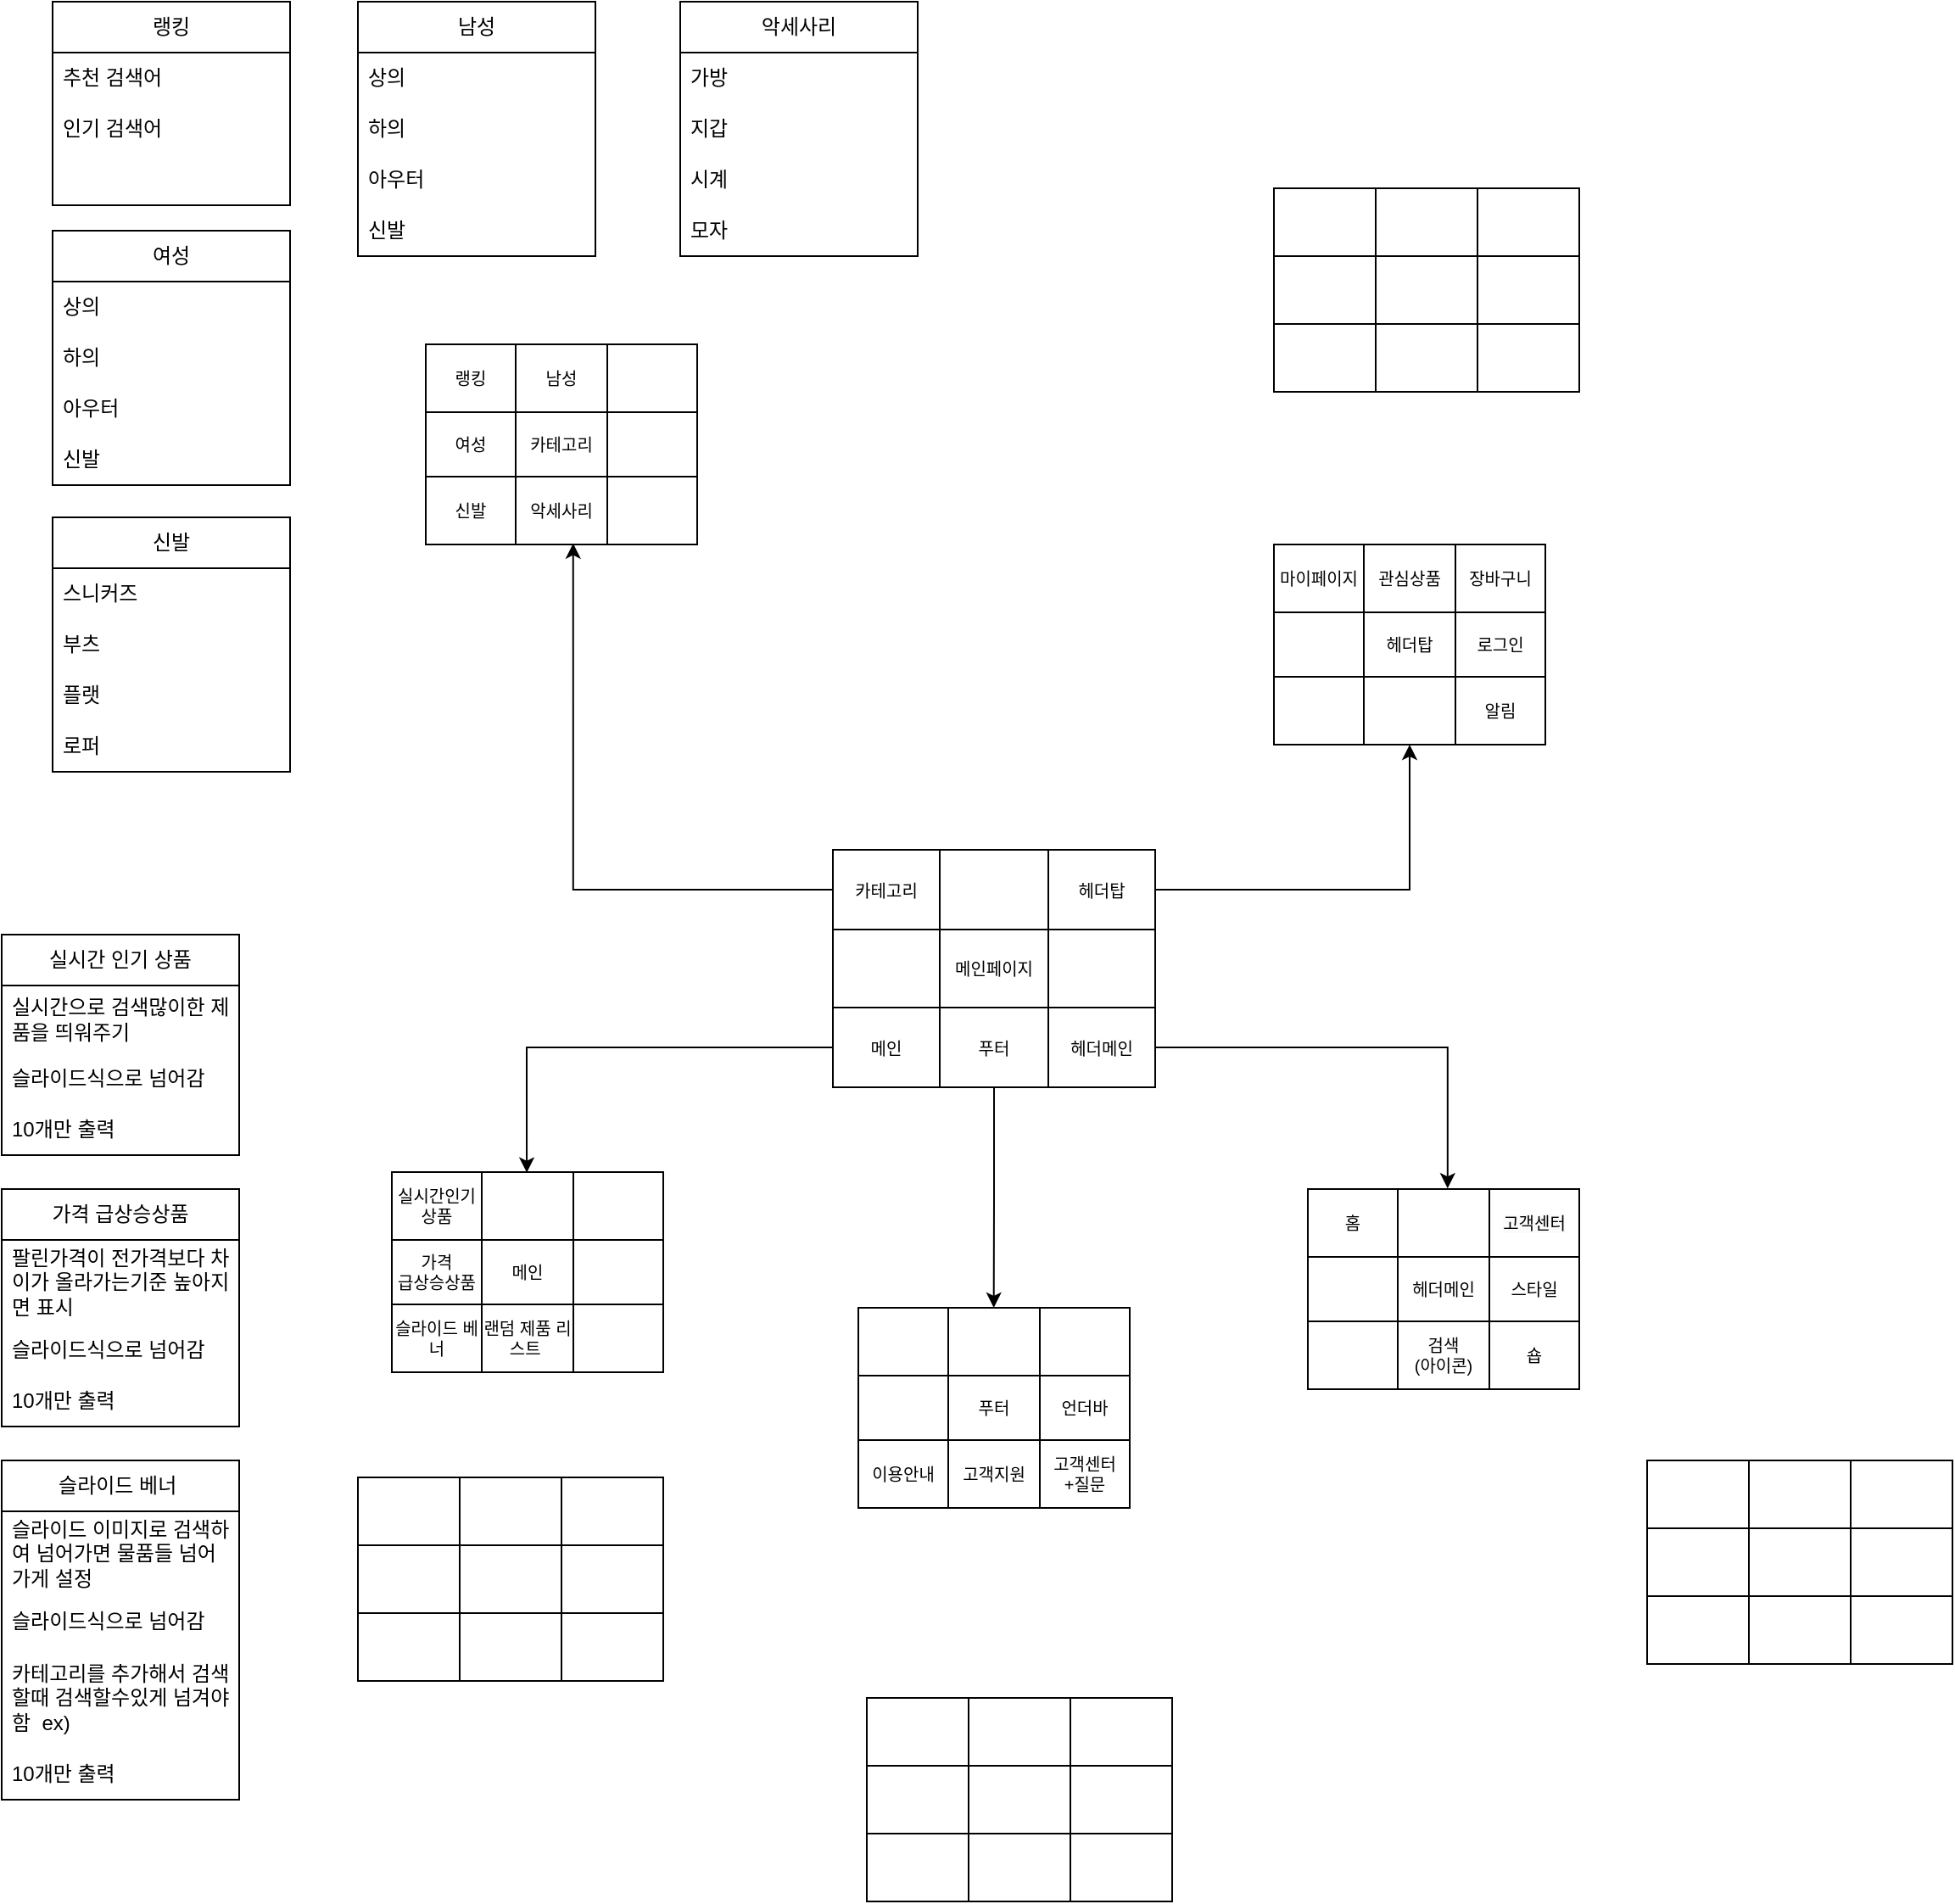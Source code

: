 <mxfile version="21.6.7" type="github">
  <diagram name="페이지-1" id="7c_d_tjCZMxHoC3NEscL">
    <mxGraphModel dx="1653" dy="1889" grid="1" gridSize="10" guides="1" tooltips="1" connect="1" arrows="1" fold="1" page="1" pageScale="1" pageWidth="827" pageHeight="1169" math="0" shadow="0">
      <root>
        <mxCell id="0" />
        <mxCell id="1" parent="0" />
        <mxCell id="yKfbDQdA6xNLsTardX86-84" style="edgeStyle=orthogonalEdgeStyle;rounded=0;orthogonalLoop=1;jettySize=auto;html=1;entryX=0.499;entryY=-0.001;entryDx=0;entryDy=0;entryPerimeter=0;" edge="1" parent="1" source="85y99t0YfQ0S5foXdJk_-1" target="yKfbDQdA6xNLsTardX86-28">
          <mxGeometry relative="1" as="geometry" />
        </mxCell>
        <mxCell id="85y99t0YfQ0S5foXdJk_-1" value="" style="shape=table;startSize=0;container=1;collapsible=0;childLayout=tableLayout;fontSize=10;" parent="1" vertex="1">
          <mxGeometry x="320" y="350" width="190" height="140" as="geometry" />
        </mxCell>
        <mxCell id="85y99t0YfQ0S5foXdJk_-2" value="" style="shape=tableRow;horizontal=0;startSize=0;swimlaneHead=0;swimlaneBody=0;strokeColor=inherit;top=0;left=0;bottom=0;right=0;collapsible=0;dropTarget=0;fillColor=none;points=[[0,0.5],[1,0.5]];portConstraint=eastwest;fontSize=10;" parent="85y99t0YfQ0S5foXdJk_-1" vertex="1">
          <mxGeometry width="190" height="47" as="geometry" />
        </mxCell>
        <mxCell id="85y99t0YfQ0S5foXdJk_-3" value="카테고리" style="shape=partialRectangle;html=1;whiteSpace=wrap;connectable=0;strokeColor=inherit;overflow=hidden;fillColor=none;top=0;left=0;bottom=0;right=0;pointerEvents=1;fontSize=10;" parent="85y99t0YfQ0S5foXdJk_-2" vertex="1">
          <mxGeometry width="63" height="47" as="geometry">
            <mxRectangle width="63" height="47" as="alternateBounds" />
          </mxGeometry>
        </mxCell>
        <mxCell id="85y99t0YfQ0S5foXdJk_-4" value="" style="shape=partialRectangle;html=1;whiteSpace=wrap;connectable=0;strokeColor=inherit;overflow=hidden;fillColor=none;top=0;left=0;bottom=0;right=0;pointerEvents=1;fontSize=10;" parent="85y99t0YfQ0S5foXdJk_-2" vertex="1">
          <mxGeometry x="63" width="64" height="47" as="geometry">
            <mxRectangle width="64" height="47" as="alternateBounds" />
          </mxGeometry>
        </mxCell>
        <mxCell id="85y99t0YfQ0S5foXdJk_-5" value="헤더탑" style="shape=partialRectangle;html=1;whiteSpace=wrap;connectable=0;strokeColor=inherit;overflow=hidden;fillColor=none;top=0;left=0;bottom=0;right=0;pointerEvents=1;fontSize=10;" parent="85y99t0YfQ0S5foXdJk_-2" vertex="1">
          <mxGeometry x="127" width="63" height="47" as="geometry">
            <mxRectangle width="63" height="47" as="alternateBounds" />
          </mxGeometry>
        </mxCell>
        <mxCell id="85y99t0YfQ0S5foXdJk_-6" value="" style="shape=tableRow;horizontal=0;startSize=0;swimlaneHead=0;swimlaneBody=0;strokeColor=inherit;top=0;left=0;bottom=0;right=0;collapsible=0;dropTarget=0;fillColor=none;points=[[0,0.5],[1,0.5]];portConstraint=eastwest;fontSize=10;" parent="85y99t0YfQ0S5foXdJk_-1" vertex="1">
          <mxGeometry y="47" width="190" height="46" as="geometry" />
        </mxCell>
        <mxCell id="85y99t0YfQ0S5foXdJk_-7" value="" style="shape=partialRectangle;html=1;whiteSpace=wrap;connectable=0;strokeColor=inherit;overflow=hidden;fillColor=none;top=0;left=0;bottom=0;right=0;pointerEvents=1;fontSize=10;" parent="85y99t0YfQ0S5foXdJk_-6" vertex="1">
          <mxGeometry width="63" height="46" as="geometry">
            <mxRectangle width="63" height="46" as="alternateBounds" />
          </mxGeometry>
        </mxCell>
        <mxCell id="85y99t0YfQ0S5foXdJk_-8" value="&lt;font style=&quot;font-size: 10px;&quot;&gt;메인페이지&lt;/font&gt;" style="shape=partialRectangle;html=1;whiteSpace=wrap;connectable=0;strokeColor=inherit;overflow=hidden;fillColor=none;top=0;left=0;bottom=0;right=0;pointerEvents=1;fontSize=10;" parent="85y99t0YfQ0S5foXdJk_-6" vertex="1">
          <mxGeometry x="63" width="64" height="46" as="geometry">
            <mxRectangle width="64" height="46" as="alternateBounds" />
          </mxGeometry>
        </mxCell>
        <mxCell id="85y99t0YfQ0S5foXdJk_-9" value="" style="shape=partialRectangle;html=1;whiteSpace=wrap;connectable=0;strokeColor=inherit;overflow=hidden;fillColor=none;top=0;left=0;bottom=0;right=0;pointerEvents=1;fontSize=10;" parent="85y99t0YfQ0S5foXdJk_-6" vertex="1">
          <mxGeometry x="127" width="63" height="46" as="geometry">
            <mxRectangle width="63" height="46" as="alternateBounds" />
          </mxGeometry>
        </mxCell>
        <mxCell id="85y99t0YfQ0S5foXdJk_-10" value="" style="shape=tableRow;horizontal=0;startSize=0;swimlaneHead=0;swimlaneBody=0;strokeColor=inherit;top=0;left=0;bottom=0;right=0;collapsible=0;dropTarget=0;fillColor=none;points=[[0,0.5],[1,0.5]];portConstraint=eastwest;fontSize=10;" parent="85y99t0YfQ0S5foXdJk_-1" vertex="1">
          <mxGeometry y="93" width="190" height="47" as="geometry" />
        </mxCell>
        <mxCell id="85y99t0YfQ0S5foXdJk_-11" value="메인" style="shape=partialRectangle;html=1;whiteSpace=wrap;connectable=0;strokeColor=inherit;overflow=hidden;fillColor=none;top=0;left=0;bottom=0;right=0;pointerEvents=1;fontSize=10;" parent="85y99t0YfQ0S5foXdJk_-10" vertex="1">
          <mxGeometry width="63" height="47" as="geometry">
            <mxRectangle width="63" height="47" as="alternateBounds" />
          </mxGeometry>
        </mxCell>
        <mxCell id="85y99t0YfQ0S5foXdJk_-12" value="푸터" style="shape=partialRectangle;html=1;whiteSpace=wrap;connectable=0;strokeColor=inherit;overflow=hidden;fillColor=none;top=0;left=0;bottom=0;right=0;pointerEvents=1;fontSize=10;" parent="85y99t0YfQ0S5foXdJk_-10" vertex="1">
          <mxGeometry x="63" width="64" height="47" as="geometry">
            <mxRectangle width="64" height="47" as="alternateBounds" />
          </mxGeometry>
        </mxCell>
        <mxCell id="85y99t0YfQ0S5foXdJk_-13" value="헤더메인" style="shape=partialRectangle;html=1;whiteSpace=wrap;connectable=0;strokeColor=inherit;overflow=hidden;fillColor=none;top=0;left=0;bottom=0;right=0;pointerEvents=1;fontSize=10;" parent="85y99t0YfQ0S5foXdJk_-10" vertex="1">
          <mxGeometry x="127" width="63" height="47" as="geometry">
            <mxRectangle width="63" height="47" as="alternateBounds" />
          </mxGeometry>
        </mxCell>
        <mxCell id="yKfbDQdA6xNLsTardX86-1" value="" style="shape=table;startSize=0;container=1;collapsible=0;childLayout=tableLayout;fontSize=10;" vertex="1" parent="1">
          <mxGeometry x="580" y="170" width="160" height="118" as="geometry" />
        </mxCell>
        <mxCell id="yKfbDQdA6xNLsTardX86-2" value="" style="shape=tableRow;horizontal=0;startSize=0;swimlaneHead=0;swimlaneBody=0;strokeColor=inherit;top=0;left=0;bottom=0;right=0;collapsible=0;dropTarget=0;fillColor=none;points=[[0,0.5],[1,0.5]];portConstraint=eastwest;fontSize=10;" vertex="1" parent="yKfbDQdA6xNLsTardX86-1">
          <mxGeometry width="160" height="40" as="geometry" />
        </mxCell>
        <mxCell id="yKfbDQdA6xNLsTardX86-3" value="마이페이지" style="shape=partialRectangle;html=1;whiteSpace=wrap;connectable=0;strokeColor=inherit;overflow=hidden;fillColor=none;top=0;left=0;bottom=0;right=0;pointerEvents=1;fontSize=10;" vertex="1" parent="yKfbDQdA6xNLsTardX86-2">
          <mxGeometry width="53" height="40" as="geometry">
            <mxRectangle width="53" height="40" as="alternateBounds" />
          </mxGeometry>
        </mxCell>
        <mxCell id="yKfbDQdA6xNLsTardX86-4" value="관심상품" style="shape=partialRectangle;html=1;whiteSpace=wrap;connectable=0;strokeColor=inherit;overflow=hidden;fillColor=none;top=0;left=0;bottom=0;right=0;pointerEvents=1;fontSize=10;" vertex="1" parent="yKfbDQdA6xNLsTardX86-2">
          <mxGeometry x="53" width="54" height="40" as="geometry">
            <mxRectangle width="54" height="40" as="alternateBounds" />
          </mxGeometry>
        </mxCell>
        <mxCell id="yKfbDQdA6xNLsTardX86-5" value="장바구니" style="shape=partialRectangle;html=1;whiteSpace=wrap;connectable=0;strokeColor=inherit;overflow=hidden;fillColor=none;top=0;left=0;bottom=0;right=0;pointerEvents=1;fontSize=10;" vertex="1" parent="yKfbDQdA6xNLsTardX86-2">
          <mxGeometry x="107" width="53" height="40" as="geometry">
            <mxRectangle width="53" height="40" as="alternateBounds" />
          </mxGeometry>
        </mxCell>
        <mxCell id="yKfbDQdA6xNLsTardX86-6" value="" style="shape=tableRow;horizontal=0;startSize=0;swimlaneHead=0;swimlaneBody=0;strokeColor=inherit;top=0;left=0;bottom=0;right=0;collapsible=0;dropTarget=0;fillColor=none;points=[[0,0.5],[1,0.5]];portConstraint=eastwest;fontSize=10;" vertex="1" parent="yKfbDQdA6xNLsTardX86-1">
          <mxGeometry y="40" width="160" height="38" as="geometry" />
        </mxCell>
        <mxCell id="yKfbDQdA6xNLsTardX86-7" value="" style="shape=partialRectangle;html=1;whiteSpace=wrap;connectable=0;strokeColor=inherit;overflow=hidden;fillColor=none;top=0;left=0;bottom=0;right=0;pointerEvents=1;fontSize=10;" vertex="1" parent="yKfbDQdA6xNLsTardX86-6">
          <mxGeometry width="53" height="38" as="geometry">
            <mxRectangle width="53" height="38" as="alternateBounds" />
          </mxGeometry>
        </mxCell>
        <mxCell id="yKfbDQdA6xNLsTardX86-8" value="헤더탑" style="shape=partialRectangle;html=1;whiteSpace=wrap;connectable=0;strokeColor=inherit;overflow=hidden;fillColor=none;top=0;left=0;bottom=0;right=0;pointerEvents=1;fontSize=10;" vertex="1" parent="yKfbDQdA6xNLsTardX86-6">
          <mxGeometry x="53" width="54" height="38" as="geometry">
            <mxRectangle width="54" height="38" as="alternateBounds" />
          </mxGeometry>
        </mxCell>
        <mxCell id="yKfbDQdA6xNLsTardX86-9" value="로그인" style="shape=partialRectangle;html=1;whiteSpace=wrap;connectable=0;strokeColor=inherit;overflow=hidden;fillColor=none;top=0;left=0;bottom=0;right=0;pointerEvents=1;fontSize=10;" vertex="1" parent="yKfbDQdA6xNLsTardX86-6">
          <mxGeometry x="107" width="53" height="38" as="geometry">
            <mxRectangle width="53" height="38" as="alternateBounds" />
          </mxGeometry>
        </mxCell>
        <mxCell id="yKfbDQdA6xNLsTardX86-10" value="" style="shape=tableRow;horizontal=0;startSize=0;swimlaneHead=0;swimlaneBody=0;strokeColor=inherit;top=0;left=0;bottom=0;right=0;collapsible=0;dropTarget=0;fillColor=none;points=[[0,0.5],[1,0.5]];portConstraint=eastwest;fontSize=10;" vertex="1" parent="yKfbDQdA6xNLsTardX86-1">
          <mxGeometry y="78" width="160" height="40" as="geometry" />
        </mxCell>
        <mxCell id="yKfbDQdA6xNLsTardX86-11" value="" style="shape=partialRectangle;html=1;whiteSpace=wrap;connectable=0;strokeColor=inherit;overflow=hidden;fillColor=none;top=0;left=0;bottom=0;right=0;pointerEvents=1;fontSize=10;" vertex="1" parent="yKfbDQdA6xNLsTardX86-10">
          <mxGeometry width="53" height="40" as="geometry">
            <mxRectangle width="53" height="40" as="alternateBounds" />
          </mxGeometry>
        </mxCell>
        <mxCell id="yKfbDQdA6xNLsTardX86-12" value="" style="shape=partialRectangle;html=1;whiteSpace=wrap;connectable=0;strokeColor=inherit;overflow=hidden;fillColor=none;top=0;left=0;bottom=0;right=0;pointerEvents=1;fontSize=10;" vertex="1" parent="yKfbDQdA6xNLsTardX86-10">
          <mxGeometry x="53" width="54" height="40" as="geometry">
            <mxRectangle width="54" height="40" as="alternateBounds" />
          </mxGeometry>
        </mxCell>
        <mxCell id="yKfbDQdA6xNLsTardX86-13" value="알림" style="shape=partialRectangle;html=1;whiteSpace=wrap;connectable=0;strokeColor=inherit;overflow=hidden;fillColor=none;top=0;left=0;bottom=0;right=0;pointerEvents=1;fontSize=10;" vertex="1" parent="yKfbDQdA6xNLsTardX86-10">
          <mxGeometry x="107" width="53" height="40" as="geometry">
            <mxRectangle width="53" height="40" as="alternateBounds" />
          </mxGeometry>
        </mxCell>
        <mxCell id="yKfbDQdA6xNLsTardX86-14" value="" style="shape=table;startSize=0;container=1;collapsible=0;childLayout=tableLayout;fontSize=10;" vertex="1" parent="1">
          <mxGeometry x="600" y="550" width="160" height="118" as="geometry" />
        </mxCell>
        <mxCell id="yKfbDQdA6xNLsTardX86-15" value="" style="shape=tableRow;horizontal=0;startSize=0;swimlaneHead=0;swimlaneBody=0;strokeColor=inherit;top=0;left=0;bottom=0;right=0;collapsible=0;dropTarget=0;fillColor=none;points=[[0,0.5],[1,0.5]];portConstraint=eastwest;fontSize=10;" vertex="1" parent="yKfbDQdA6xNLsTardX86-14">
          <mxGeometry width="160" height="40" as="geometry" />
        </mxCell>
        <mxCell id="yKfbDQdA6xNLsTardX86-16" value="홈" style="shape=partialRectangle;html=1;whiteSpace=wrap;connectable=0;strokeColor=inherit;overflow=hidden;fillColor=none;top=0;left=0;bottom=0;right=0;pointerEvents=1;fontSize=10;" vertex="1" parent="yKfbDQdA6xNLsTardX86-15">
          <mxGeometry width="53" height="40" as="geometry">
            <mxRectangle width="53" height="40" as="alternateBounds" />
          </mxGeometry>
        </mxCell>
        <mxCell id="yKfbDQdA6xNLsTardX86-17" value="" style="shape=partialRectangle;html=1;whiteSpace=wrap;connectable=0;strokeColor=inherit;overflow=hidden;fillColor=none;top=0;left=0;bottom=0;right=0;pointerEvents=1;fontSize=10;" vertex="1" parent="yKfbDQdA6xNLsTardX86-15">
          <mxGeometry x="53" width="54" height="40" as="geometry">
            <mxRectangle width="54" height="40" as="alternateBounds" />
          </mxGeometry>
        </mxCell>
        <mxCell id="yKfbDQdA6xNLsTardX86-18" value="&#xa;&lt;span style=&quot;color: rgb(0, 0, 0); font-family: Helvetica; font-size: 10px; font-style: normal; font-variant-ligatures: normal; font-variant-caps: normal; font-weight: 400; letter-spacing: normal; orphans: 2; text-align: center; text-indent: 0px; text-transform: none; widows: 2; word-spacing: 0px; -webkit-text-stroke-width: 0px; background-color: rgb(251, 251, 251); text-decoration-thickness: initial; text-decoration-style: initial; text-decoration-color: initial; float: none; display: inline !important;&quot;&gt;고객센터&lt;/span&gt;&#xa;&#xa;" style="shape=partialRectangle;html=1;whiteSpace=wrap;connectable=0;strokeColor=inherit;overflow=hidden;fillColor=none;top=0;left=0;bottom=0;right=0;pointerEvents=1;fontSize=10;" vertex="1" parent="yKfbDQdA6xNLsTardX86-15">
          <mxGeometry x="107" width="53" height="40" as="geometry">
            <mxRectangle width="53" height="40" as="alternateBounds" />
          </mxGeometry>
        </mxCell>
        <mxCell id="yKfbDQdA6xNLsTardX86-19" value="" style="shape=tableRow;horizontal=0;startSize=0;swimlaneHead=0;swimlaneBody=0;strokeColor=inherit;top=0;left=0;bottom=0;right=0;collapsible=0;dropTarget=0;fillColor=none;points=[[0,0.5],[1,0.5]];portConstraint=eastwest;fontSize=10;" vertex="1" parent="yKfbDQdA6xNLsTardX86-14">
          <mxGeometry y="40" width="160" height="38" as="geometry" />
        </mxCell>
        <mxCell id="yKfbDQdA6xNLsTardX86-20" value="" style="shape=partialRectangle;html=1;whiteSpace=wrap;connectable=0;strokeColor=inherit;overflow=hidden;fillColor=none;top=0;left=0;bottom=0;right=0;pointerEvents=1;fontSize=10;" vertex="1" parent="yKfbDQdA6xNLsTardX86-19">
          <mxGeometry width="53" height="38" as="geometry">
            <mxRectangle width="53" height="38" as="alternateBounds" />
          </mxGeometry>
        </mxCell>
        <mxCell id="yKfbDQdA6xNLsTardX86-21" value="헤더메인" style="shape=partialRectangle;html=1;whiteSpace=wrap;connectable=0;strokeColor=inherit;overflow=hidden;fillColor=none;top=0;left=0;bottom=0;right=0;pointerEvents=1;fontSize=10;" vertex="1" parent="yKfbDQdA6xNLsTardX86-19">
          <mxGeometry x="53" width="54" height="38" as="geometry">
            <mxRectangle width="54" height="38" as="alternateBounds" />
          </mxGeometry>
        </mxCell>
        <mxCell id="yKfbDQdA6xNLsTardX86-22" value="스타일" style="shape=partialRectangle;html=1;whiteSpace=wrap;connectable=0;strokeColor=inherit;overflow=hidden;fillColor=none;top=0;left=0;bottom=0;right=0;pointerEvents=1;fontSize=10;" vertex="1" parent="yKfbDQdA6xNLsTardX86-19">
          <mxGeometry x="107" width="53" height="38" as="geometry">
            <mxRectangle width="53" height="38" as="alternateBounds" />
          </mxGeometry>
        </mxCell>
        <mxCell id="yKfbDQdA6xNLsTardX86-23" value="" style="shape=tableRow;horizontal=0;startSize=0;swimlaneHead=0;swimlaneBody=0;strokeColor=inherit;top=0;left=0;bottom=0;right=0;collapsible=0;dropTarget=0;fillColor=none;points=[[0,0.5],[1,0.5]];portConstraint=eastwest;fontSize=10;" vertex="1" parent="yKfbDQdA6xNLsTardX86-14">
          <mxGeometry y="78" width="160" height="40" as="geometry" />
        </mxCell>
        <mxCell id="yKfbDQdA6xNLsTardX86-24" value="" style="shape=partialRectangle;html=1;whiteSpace=wrap;connectable=0;strokeColor=inherit;overflow=hidden;fillColor=none;top=0;left=0;bottom=0;right=0;pointerEvents=1;fontSize=10;" vertex="1" parent="yKfbDQdA6xNLsTardX86-23">
          <mxGeometry width="53" height="40" as="geometry">
            <mxRectangle width="53" height="40" as="alternateBounds" />
          </mxGeometry>
        </mxCell>
        <mxCell id="yKfbDQdA6xNLsTardX86-25" value="검색&lt;br&gt;(아이콘)" style="shape=partialRectangle;html=1;whiteSpace=wrap;connectable=0;strokeColor=inherit;overflow=hidden;fillColor=none;top=0;left=0;bottom=0;right=0;pointerEvents=1;fontSize=10;" vertex="1" parent="yKfbDQdA6xNLsTardX86-23">
          <mxGeometry x="53" width="54" height="40" as="geometry">
            <mxRectangle width="54" height="40" as="alternateBounds" />
          </mxGeometry>
        </mxCell>
        <mxCell id="yKfbDQdA6xNLsTardX86-26" value="숍" style="shape=partialRectangle;html=1;whiteSpace=wrap;connectable=0;strokeColor=inherit;overflow=hidden;fillColor=none;top=0;left=0;bottom=0;right=0;pointerEvents=1;fontSize=10;" vertex="1" parent="yKfbDQdA6xNLsTardX86-23">
          <mxGeometry x="107" width="53" height="40" as="geometry">
            <mxRectangle width="53" height="40" as="alternateBounds" />
          </mxGeometry>
        </mxCell>
        <mxCell id="yKfbDQdA6xNLsTardX86-27" value="" style="shape=table;startSize=0;container=1;collapsible=0;childLayout=tableLayout;fontSize=10;" vertex="1" parent="1">
          <mxGeometry x="335" y="620" width="160" height="118" as="geometry" />
        </mxCell>
        <mxCell id="yKfbDQdA6xNLsTardX86-28" value="" style="shape=tableRow;horizontal=0;startSize=0;swimlaneHead=0;swimlaneBody=0;strokeColor=inherit;top=0;left=0;bottom=0;right=0;collapsible=0;dropTarget=0;fillColor=none;points=[[0,0.5],[1,0.5]];portConstraint=eastwest;fontSize=10;" vertex="1" parent="yKfbDQdA6xNLsTardX86-27">
          <mxGeometry width="160" height="40" as="geometry" />
        </mxCell>
        <mxCell id="yKfbDQdA6xNLsTardX86-29" value="" style="shape=partialRectangle;html=1;whiteSpace=wrap;connectable=0;strokeColor=inherit;overflow=hidden;fillColor=none;top=0;left=0;bottom=0;right=0;pointerEvents=1;fontSize=10;" vertex="1" parent="yKfbDQdA6xNLsTardX86-28">
          <mxGeometry width="53" height="40" as="geometry">
            <mxRectangle width="53" height="40" as="alternateBounds" />
          </mxGeometry>
        </mxCell>
        <mxCell id="yKfbDQdA6xNLsTardX86-30" value="" style="shape=partialRectangle;html=1;whiteSpace=wrap;connectable=0;strokeColor=inherit;overflow=hidden;fillColor=none;top=0;left=0;bottom=0;right=0;pointerEvents=1;fontSize=10;" vertex="1" parent="yKfbDQdA6xNLsTardX86-28">
          <mxGeometry x="53" width="54" height="40" as="geometry">
            <mxRectangle width="54" height="40" as="alternateBounds" />
          </mxGeometry>
        </mxCell>
        <mxCell id="yKfbDQdA6xNLsTardX86-31" value="" style="shape=partialRectangle;html=1;whiteSpace=wrap;connectable=0;strokeColor=inherit;overflow=hidden;fillColor=none;top=0;left=0;bottom=0;right=0;pointerEvents=1;fontSize=10;" vertex="1" parent="yKfbDQdA6xNLsTardX86-28">
          <mxGeometry x="107" width="53" height="40" as="geometry">
            <mxRectangle width="53" height="40" as="alternateBounds" />
          </mxGeometry>
        </mxCell>
        <mxCell id="yKfbDQdA6xNLsTardX86-32" value="" style="shape=tableRow;horizontal=0;startSize=0;swimlaneHead=0;swimlaneBody=0;strokeColor=inherit;top=0;left=0;bottom=0;right=0;collapsible=0;dropTarget=0;fillColor=none;points=[[0,0.5],[1,0.5]];portConstraint=eastwest;fontSize=10;" vertex="1" parent="yKfbDQdA6xNLsTardX86-27">
          <mxGeometry y="40" width="160" height="38" as="geometry" />
        </mxCell>
        <mxCell id="yKfbDQdA6xNLsTardX86-33" value="" style="shape=partialRectangle;html=1;whiteSpace=wrap;connectable=0;strokeColor=inherit;overflow=hidden;fillColor=none;top=0;left=0;bottom=0;right=0;pointerEvents=1;fontSize=10;" vertex="1" parent="yKfbDQdA6xNLsTardX86-32">
          <mxGeometry width="53" height="38" as="geometry">
            <mxRectangle width="53" height="38" as="alternateBounds" />
          </mxGeometry>
        </mxCell>
        <mxCell id="yKfbDQdA6xNLsTardX86-34" value="푸터" style="shape=partialRectangle;html=1;whiteSpace=wrap;connectable=0;strokeColor=inherit;overflow=hidden;fillColor=none;top=0;left=0;bottom=0;right=0;pointerEvents=1;fontSize=10;" vertex="1" parent="yKfbDQdA6xNLsTardX86-32">
          <mxGeometry x="53" width="54" height="38" as="geometry">
            <mxRectangle width="54" height="38" as="alternateBounds" />
          </mxGeometry>
        </mxCell>
        <mxCell id="yKfbDQdA6xNLsTardX86-35" value="언더바" style="shape=partialRectangle;html=1;whiteSpace=wrap;connectable=0;strokeColor=inherit;overflow=hidden;fillColor=none;top=0;left=0;bottom=0;right=0;pointerEvents=1;fontSize=10;" vertex="1" parent="yKfbDQdA6xNLsTardX86-32">
          <mxGeometry x="107" width="53" height="38" as="geometry">
            <mxRectangle width="53" height="38" as="alternateBounds" />
          </mxGeometry>
        </mxCell>
        <mxCell id="yKfbDQdA6xNLsTardX86-36" value="" style="shape=tableRow;horizontal=0;startSize=0;swimlaneHead=0;swimlaneBody=0;strokeColor=inherit;top=0;left=0;bottom=0;right=0;collapsible=0;dropTarget=0;fillColor=none;points=[[0,0.5],[1,0.5]];portConstraint=eastwest;fontSize=10;" vertex="1" parent="yKfbDQdA6xNLsTardX86-27">
          <mxGeometry y="78" width="160" height="40" as="geometry" />
        </mxCell>
        <mxCell id="yKfbDQdA6xNLsTardX86-37" value="이용안내" style="shape=partialRectangle;html=1;whiteSpace=wrap;connectable=0;strokeColor=inherit;overflow=hidden;fillColor=none;top=0;left=0;bottom=0;right=0;pointerEvents=1;fontSize=10;" vertex="1" parent="yKfbDQdA6xNLsTardX86-36">
          <mxGeometry width="53" height="40" as="geometry">
            <mxRectangle width="53" height="40" as="alternateBounds" />
          </mxGeometry>
        </mxCell>
        <mxCell id="yKfbDQdA6xNLsTardX86-38" value="고객지원" style="shape=partialRectangle;html=1;whiteSpace=wrap;connectable=0;strokeColor=inherit;overflow=hidden;fillColor=none;top=0;left=0;bottom=0;right=0;pointerEvents=1;fontSize=10;" vertex="1" parent="yKfbDQdA6xNLsTardX86-36">
          <mxGeometry x="53" width="54" height="40" as="geometry">
            <mxRectangle width="54" height="40" as="alternateBounds" />
          </mxGeometry>
        </mxCell>
        <mxCell id="yKfbDQdA6xNLsTardX86-39" value="고객센터&lt;br&gt;+질문" style="shape=partialRectangle;html=1;whiteSpace=wrap;connectable=0;strokeColor=inherit;overflow=hidden;fillColor=none;top=0;left=0;bottom=0;right=0;pointerEvents=1;fontSize=10;" vertex="1" parent="yKfbDQdA6xNLsTardX86-36">
          <mxGeometry x="107" width="53" height="40" as="geometry">
            <mxRectangle width="53" height="40" as="alternateBounds" />
          </mxGeometry>
        </mxCell>
        <mxCell id="yKfbDQdA6xNLsTardX86-40" value="" style="shape=table;startSize=0;container=1;collapsible=0;childLayout=tableLayout;fontSize=10;" vertex="1" parent="1">
          <mxGeometry x="60" y="540" width="160" height="118" as="geometry" />
        </mxCell>
        <mxCell id="yKfbDQdA6xNLsTardX86-41" value="" style="shape=tableRow;horizontal=0;startSize=0;swimlaneHead=0;swimlaneBody=0;strokeColor=inherit;top=0;left=0;bottom=0;right=0;collapsible=0;dropTarget=0;fillColor=none;points=[[0,0.5],[1,0.5]];portConstraint=eastwest;fontSize=10;" vertex="1" parent="yKfbDQdA6xNLsTardX86-40">
          <mxGeometry width="160" height="40" as="geometry" />
        </mxCell>
        <mxCell id="yKfbDQdA6xNLsTardX86-42" value="실시간인기&lt;br&gt;상품" style="shape=partialRectangle;html=1;whiteSpace=wrap;connectable=0;strokeColor=inherit;overflow=hidden;fillColor=none;top=0;left=0;bottom=0;right=0;pointerEvents=1;fontSize=10;" vertex="1" parent="yKfbDQdA6xNLsTardX86-41">
          <mxGeometry width="53" height="40" as="geometry">
            <mxRectangle width="53" height="40" as="alternateBounds" />
          </mxGeometry>
        </mxCell>
        <mxCell id="yKfbDQdA6xNLsTardX86-43" value="" style="shape=partialRectangle;html=1;whiteSpace=wrap;connectable=0;strokeColor=inherit;overflow=hidden;fillColor=none;top=0;left=0;bottom=0;right=0;pointerEvents=1;fontSize=10;" vertex="1" parent="yKfbDQdA6xNLsTardX86-41">
          <mxGeometry x="53" width="54" height="40" as="geometry">
            <mxRectangle width="54" height="40" as="alternateBounds" />
          </mxGeometry>
        </mxCell>
        <mxCell id="yKfbDQdA6xNLsTardX86-44" value="" style="shape=partialRectangle;html=1;whiteSpace=wrap;connectable=0;strokeColor=inherit;overflow=hidden;fillColor=none;top=0;left=0;bottom=0;right=0;pointerEvents=1;fontSize=10;" vertex="1" parent="yKfbDQdA6xNLsTardX86-41">
          <mxGeometry x="107" width="53" height="40" as="geometry">
            <mxRectangle width="53" height="40" as="alternateBounds" />
          </mxGeometry>
        </mxCell>
        <mxCell id="yKfbDQdA6xNLsTardX86-45" value="" style="shape=tableRow;horizontal=0;startSize=0;swimlaneHead=0;swimlaneBody=0;strokeColor=inherit;top=0;left=0;bottom=0;right=0;collapsible=0;dropTarget=0;fillColor=none;points=[[0,0.5],[1,0.5]];portConstraint=eastwest;fontSize=10;" vertex="1" parent="yKfbDQdA6xNLsTardX86-40">
          <mxGeometry y="40" width="160" height="38" as="geometry" />
        </mxCell>
        <mxCell id="yKfbDQdA6xNLsTardX86-46" value="가격&lt;br&gt;급상승상품" style="shape=partialRectangle;html=1;whiteSpace=wrap;connectable=0;strokeColor=inherit;overflow=hidden;fillColor=none;top=0;left=0;bottom=0;right=0;pointerEvents=1;fontSize=10;" vertex="1" parent="yKfbDQdA6xNLsTardX86-45">
          <mxGeometry width="53" height="38" as="geometry">
            <mxRectangle width="53" height="38" as="alternateBounds" />
          </mxGeometry>
        </mxCell>
        <mxCell id="yKfbDQdA6xNLsTardX86-47" value="메인" style="shape=partialRectangle;html=1;whiteSpace=wrap;connectable=0;strokeColor=inherit;overflow=hidden;fillColor=none;top=0;left=0;bottom=0;right=0;pointerEvents=1;fontSize=10;" vertex="1" parent="yKfbDQdA6xNLsTardX86-45">
          <mxGeometry x="53" width="54" height="38" as="geometry">
            <mxRectangle width="54" height="38" as="alternateBounds" />
          </mxGeometry>
        </mxCell>
        <mxCell id="yKfbDQdA6xNLsTardX86-48" value="" style="shape=partialRectangle;html=1;whiteSpace=wrap;connectable=0;strokeColor=inherit;overflow=hidden;fillColor=none;top=0;left=0;bottom=0;right=0;pointerEvents=1;fontSize=10;" vertex="1" parent="yKfbDQdA6xNLsTardX86-45">
          <mxGeometry x="107" width="53" height="38" as="geometry">
            <mxRectangle width="53" height="38" as="alternateBounds" />
          </mxGeometry>
        </mxCell>
        <mxCell id="yKfbDQdA6xNLsTardX86-49" value="" style="shape=tableRow;horizontal=0;startSize=0;swimlaneHead=0;swimlaneBody=0;strokeColor=inherit;top=0;left=0;bottom=0;right=0;collapsible=0;dropTarget=0;fillColor=none;points=[[0,0.5],[1,0.5]];portConstraint=eastwest;fontSize=10;" vertex="1" parent="yKfbDQdA6xNLsTardX86-40">
          <mxGeometry y="78" width="160" height="40" as="geometry" />
        </mxCell>
        <mxCell id="yKfbDQdA6xNLsTardX86-50" value="슬라이드 베너" style="shape=partialRectangle;html=1;whiteSpace=wrap;connectable=0;strokeColor=inherit;overflow=hidden;fillColor=none;top=0;left=0;bottom=0;right=0;pointerEvents=1;fontSize=10;" vertex="1" parent="yKfbDQdA6xNLsTardX86-49">
          <mxGeometry width="53" height="40" as="geometry">
            <mxRectangle width="53" height="40" as="alternateBounds" />
          </mxGeometry>
        </mxCell>
        <mxCell id="yKfbDQdA6xNLsTardX86-51" value="랜덤 제품 리스트&amp;nbsp;" style="shape=partialRectangle;html=1;whiteSpace=wrap;connectable=0;strokeColor=inherit;overflow=hidden;fillColor=none;top=0;left=0;bottom=0;right=0;pointerEvents=1;fontSize=10;" vertex="1" parent="yKfbDQdA6xNLsTardX86-49">
          <mxGeometry x="53" width="54" height="40" as="geometry">
            <mxRectangle width="54" height="40" as="alternateBounds" />
          </mxGeometry>
        </mxCell>
        <mxCell id="yKfbDQdA6xNLsTardX86-52" value="" style="shape=partialRectangle;html=1;whiteSpace=wrap;connectable=0;strokeColor=inherit;overflow=hidden;fillColor=none;top=0;left=0;bottom=0;right=0;pointerEvents=1;fontSize=10;" vertex="1" parent="yKfbDQdA6xNLsTardX86-49">
          <mxGeometry x="107" width="53" height="40" as="geometry">
            <mxRectangle width="53" height="40" as="alternateBounds" />
          </mxGeometry>
        </mxCell>
        <mxCell id="yKfbDQdA6xNLsTardX86-53" value="" style="shape=table;startSize=0;container=1;collapsible=0;childLayout=tableLayout;fontSize=10;" vertex="1" parent="1">
          <mxGeometry x="80" y="52" width="160" height="118.0" as="geometry" />
        </mxCell>
        <mxCell id="yKfbDQdA6xNLsTardX86-54" value="" style="shape=tableRow;horizontal=0;startSize=0;swimlaneHead=0;swimlaneBody=0;strokeColor=inherit;top=0;left=0;bottom=0;right=0;collapsible=0;dropTarget=0;fillColor=none;points=[[0,0.5],[1,0.5]];portConstraint=eastwest;fontSize=10;" vertex="1" parent="yKfbDQdA6xNLsTardX86-53">
          <mxGeometry width="160" height="40" as="geometry" />
        </mxCell>
        <mxCell id="yKfbDQdA6xNLsTardX86-55" value="랭킹&lt;br&gt;" style="shape=partialRectangle;html=1;whiteSpace=wrap;connectable=0;strokeColor=inherit;overflow=hidden;fillColor=none;top=0;left=0;bottom=0;right=0;pointerEvents=1;fontSize=10;" vertex="1" parent="yKfbDQdA6xNLsTardX86-54">
          <mxGeometry width="53" height="40" as="geometry">
            <mxRectangle width="53" height="40" as="alternateBounds" />
          </mxGeometry>
        </mxCell>
        <mxCell id="yKfbDQdA6xNLsTardX86-56" value="남성" style="shape=partialRectangle;html=1;whiteSpace=wrap;connectable=0;strokeColor=inherit;overflow=hidden;fillColor=none;top=0;left=0;bottom=0;right=0;pointerEvents=1;fontSize=10;" vertex="1" parent="yKfbDQdA6xNLsTardX86-54">
          <mxGeometry x="53" width="54" height="40" as="geometry">
            <mxRectangle width="54" height="40" as="alternateBounds" />
          </mxGeometry>
        </mxCell>
        <mxCell id="yKfbDQdA6xNLsTardX86-57" value="" style="shape=partialRectangle;html=1;whiteSpace=wrap;connectable=0;strokeColor=inherit;overflow=hidden;fillColor=none;top=0;left=0;bottom=0;right=0;pointerEvents=1;fontSize=10;" vertex="1" parent="yKfbDQdA6xNLsTardX86-54">
          <mxGeometry x="107" width="53" height="40" as="geometry">
            <mxRectangle width="53" height="40" as="alternateBounds" />
          </mxGeometry>
        </mxCell>
        <mxCell id="yKfbDQdA6xNLsTardX86-58" value="" style="shape=tableRow;horizontal=0;startSize=0;swimlaneHead=0;swimlaneBody=0;strokeColor=inherit;top=0;left=0;bottom=0;right=0;collapsible=0;dropTarget=0;fillColor=none;points=[[0,0.5],[1,0.5]];portConstraint=eastwest;fontSize=10;" vertex="1" parent="yKfbDQdA6xNLsTardX86-53">
          <mxGeometry y="40" width="160" height="38" as="geometry" />
        </mxCell>
        <mxCell id="yKfbDQdA6xNLsTardX86-59" value="여성" style="shape=partialRectangle;html=1;whiteSpace=wrap;connectable=0;strokeColor=inherit;overflow=hidden;fillColor=none;top=0;left=0;bottom=0;right=0;pointerEvents=1;fontSize=10;" vertex="1" parent="yKfbDQdA6xNLsTardX86-58">
          <mxGeometry width="53" height="38" as="geometry">
            <mxRectangle width="53" height="38" as="alternateBounds" />
          </mxGeometry>
        </mxCell>
        <mxCell id="yKfbDQdA6xNLsTardX86-60" value="카테고리" style="shape=partialRectangle;html=1;whiteSpace=wrap;connectable=0;strokeColor=inherit;overflow=hidden;fillColor=none;top=0;left=0;bottom=0;right=0;pointerEvents=1;fontSize=10;" vertex="1" parent="yKfbDQdA6xNLsTardX86-58">
          <mxGeometry x="53" width="54" height="38" as="geometry">
            <mxRectangle width="54" height="38" as="alternateBounds" />
          </mxGeometry>
        </mxCell>
        <mxCell id="yKfbDQdA6xNLsTardX86-61" value="" style="shape=partialRectangle;html=1;whiteSpace=wrap;connectable=0;strokeColor=inherit;overflow=hidden;fillColor=none;top=0;left=0;bottom=0;right=0;pointerEvents=1;fontSize=10;" vertex="1" parent="yKfbDQdA6xNLsTardX86-58">
          <mxGeometry x="107" width="53" height="38" as="geometry">
            <mxRectangle width="53" height="38" as="alternateBounds" />
          </mxGeometry>
        </mxCell>
        <mxCell id="yKfbDQdA6xNLsTardX86-62" value="" style="shape=tableRow;horizontal=0;startSize=0;swimlaneHead=0;swimlaneBody=0;strokeColor=inherit;top=0;left=0;bottom=0;right=0;collapsible=0;dropTarget=0;fillColor=none;points=[[0,0.5],[1,0.5]];portConstraint=eastwest;fontSize=10;" vertex="1" parent="yKfbDQdA6xNLsTardX86-53">
          <mxGeometry y="78" width="160" height="40" as="geometry" />
        </mxCell>
        <mxCell id="yKfbDQdA6xNLsTardX86-63" value="신발" style="shape=partialRectangle;html=1;whiteSpace=wrap;connectable=0;strokeColor=inherit;overflow=hidden;fillColor=none;top=0;left=0;bottom=0;right=0;pointerEvents=1;fontSize=10;" vertex="1" parent="yKfbDQdA6xNLsTardX86-62">
          <mxGeometry width="53" height="40" as="geometry">
            <mxRectangle width="53" height="40" as="alternateBounds" />
          </mxGeometry>
        </mxCell>
        <mxCell id="yKfbDQdA6xNLsTardX86-64" value="악세사리" style="shape=partialRectangle;html=1;whiteSpace=wrap;connectable=0;strokeColor=inherit;overflow=hidden;fillColor=none;top=0;left=0;bottom=0;right=0;pointerEvents=1;fontSize=10;" vertex="1" parent="yKfbDQdA6xNLsTardX86-62">
          <mxGeometry x="53" width="54" height="40" as="geometry">
            <mxRectangle width="54" height="40" as="alternateBounds" />
          </mxGeometry>
        </mxCell>
        <mxCell id="yKfbDQdA6xNLsTardX86-65" value="" style="shape=partialRectangle;html=1;whiteSpace=wrap;connectable=0;strokeColor=inherit;overflow=hidden;fillColor=none;top=0;left=0;bottom=0;right=0;pointerEvents=1;fontSize=10;" vertex="1" parent="yKfbDQdA6xNLsTardX86-62">
          <mxGeometry x="107" width="53" height="40" as="geometry">
            <mxRectangle width="53" height="40" as="alternateBounds" />
          </mxGeometry>
        </mxCell>
        <mxCell id="yKfbDQdA6xNLsTardX86-81" style="edgeStyle=orthogonalEdgeStyle;rounded=0;orthogonalLoop=1;jettySize=auto;html=1;entryX=0.543;entryY=0.984;entryDx=0;entryDy=0;entryPerimeter=0;" edge="1" parent="1" source="85y99t0YfQ0S5foXdJk_-2" target="yKfbDQdA6xNLsTardX86-62">
          <mxGeometry relative="1" as="geometry" />
        </mxCell>
        <mxCell id="yKfbDQdA6xNLsTardX86-82" style="edgeStyle=orthogonalEdgeStyle;rounded=0;orthogonalLoop=1;jettySize=auto;html=1;entryX=0.5;entryY=1;entryDx=0;entryDy=0;" edge="1" parent="1" source="85y99t0YfQ0S5foXdJk_-2" target="yKfbDQdA6xNLsTardX86-1">
          <mxGeometry relative="1" as="geometry" />
        </mxCell>
        <mxCell id="yKfbDQdA6xNLsTardX86-83" style="edgeStyle=orthogonalEdgeStyle;rounded=0;orthogonalLoop=1;jettySize=auto;html=1;entryX=0.515;entryY=-0.01;entryDx=0;entryDy=0;entryPerimeter=0;" edge="1" parent="1" source="85y99t0YfQ0S5foXdJk_-10" target="yKfbDQdA6xNLsTardX86-15">
          <mxGeometry relative="1" as="geometry" />
        </mxCell>
        <mxCell id="yKfbDQdA6xNLsTardX86-85" style="edgeStyle=orthogonalEdgeStyle;rounded=0;orthogonalLoop=1;jettySize=auto;html=1;entryX=0.497;entryY=0.008;entryDx=0;entryDy=0;entryPerimeter=0;" edge="1" parent="1" source="85y99t0YfQ0S5foXdJk_-10" target="yKfbDQdA6xNLsTardX86-41">
          <mxGeometry relative="1" as="geometry" />
        </mxCell>
        <mxCell id="yKfbDQdA6xNLsTardX86-125" value="" style="shape=table;startSize=0;container=1;collapsible=0;childLayout=tableLayout;fontSize=16;" vertex="1" parent="1">
          <mxGeometry x="40" y="720" width="180" height="120" as="geometry" />
        </mxCell>
        <mxCell id="yKfbDQdA6xNLsTardX86-126" value="" style="shape=tableRow;horizontal=0;startSize=0;swimlaneHead=0;swimlaneBody=0;strokeColor=inherit;top=0;left=0;bottom=0;right=0;collapsible=0;dropTarget=0;fillColor=none;points=[[0,0.5],[1,0.5]];portConstraint=eastwest;fontSize=16;" vertex="1" parent="yKfbDQdA6xNLsTardX86-125">
          <mxGeometry width="180" height="40" as="geometry" />
        </mxCell>
        <mxCell id="yKfbDQdA6xNLsTardX86-127" value="" style="shape=partialRectangle;html=1;whiteSpace=wrap;connectable=0;strokeColor=inherit;overflow=hidden;fillColor=none;top=0;left=0;bottom=0;right=0;pointerEvents=1;fontSize=16;" vertex="1" parent="yKfbDQdA6xNLsTardX86-126">
          <mxGeometry width="60" height="40" as="geometry">
            <mxRectangle width="60" height="40" as="alternateBounds" />
          </mxGeometry>
        </mxCell>
        <mxCell id="yKfbDQdA6xNLsTardX86-128" value="" style="shape=partialRectangle;html=1;whiteSpace=wrap;connectable=0;strokeColor=inherit;overflow=hidden;fillColor=none;top=0;left=0;bottom=0;right=0;pointerEvents=1;fontSize=16;" vertex="1" parent="yKfbDQdA6xNLsTardX86-126">
          <mxGeometry x="60" width="60" height="40" as="geometry">
            <mxRectangle width="60" height="40" as="alternateBounds" />
          </mxGeometry>
        </mxCell>
        <mxCell id="yKfbDQdA6xNLsTardX86-129" value="" style="shape=partialRectangle;html=1;whiteSpace=wrap;connectable=0;strokeColor=inherit;overflow=hidden;fillColor=none;top=0;left=0;bottom=0;right=0;pointerEvents=1;fontSize=16;" vertex="1" parent="yKfbDQdA6xNLsTardX86-126">
          <mxGeometry x="120" width="60" height="40" as="geometry">
            <mxRectangle width="60" height="40" as="alternateBounds" />
          </mxGeometry>
        </mxCell>
        <mxCell id="yKfbDQdA6xNLsTardX86-130" value="" style="shape=tableRow;horizontal=0;startSize=0;swimlaneHead=0;swimlaneBody=0;strokeColor=inherit;top=0;left=0;bottom=0;right=0;collapsible=0;dropTarget=0;fillColor=none;points=[[0,0.5],[1,0.5]];portConstraint=eastwest;fontSize=16;" vertex="1" parent="yKfbDQdA6xNLsTardX86-125">
          <mxGeometry y="40" width="180" height="40" as="geometry" />
        </mxCell>
        <mxCell id="yKfbDQdA6xNLsTardX86-131" value="" style="shape=partialRectangle;html=1;whiteSpace=wrap;connectable=0;strokeColor=inherit;overflow=hidden;fillColor=none;top=0;left=0;bottom=0;right=0;pointerEvents=1;fontSize=16;" vertex="1" parent="yKfbDQdA6xNLsTardX86-130">
          <mxGeometry width="60" height="40" as="geometry">
            <mxRectangle width="60" height="40" as="alternateBounds" />
          </mxGeometry>
        </mxCell>
        <mxCell id="yKfbDQdA6xNLsTardX86-132" value="" style="shape=partialRectangle;html=1;whiteSpace=wrap;connectable=0;strokeColor=inherit;overflow=hidden;fillColor=none;top=0;left=0;bottom=0;right=0;pointerEvents=1;fontSize=16;" vertex="1" parent="yKfbDQdA6xNLsTardX86-130">
          <mxGeometry x="60" width="60" height="40" as="geometry">
            <mxRectangle width="60" height="40" as="alternateBounds" />
          </mxGeometry>
        </mxCell>
        <mxCell id="yKfbDQdA6xNLsTardX86-133" value="" style="shape=partialRectangle;html=1;whiteSpace=wrap;connectable=0;strokeColor=inherit;overflow=hidden;fillColor=none;top=0;left=0;bottom=0;right=0;pointerEvents=1;fontSize=16;" vertex="1" parent="yKfbDQdA6xNLsTardX86-130">
          <mxGeometry x="120" width="60" height="40" as="geometry">
            <mxRectangle width="60" height="40" as="alternateBounds" />
          </mxGeometry>
        </mxCell>
        <mxCell id="yKfbDQdA6xNLsTardX86-134" value="" style="shape=tableRow;horizontal=0;startSize=0;swimlaneHead=0;swimlaneBody=0;strokeColor=inherit;top=0;left=0;bottom=0;right=0;collapsible=0;dropTarget=0;fillColor=none;points=[[0,0.5],[1,0.5]];portConstraint=eastwest;fontSize=16;" vertex="1" parent="yKfbDQdA6xNLsTardX86-125">
          <mxGeometry y="80" width="180" height="40" as="geometry" />
        </mxCell>
        <mxCell id="yKfbDQdA6xNLsTardX86-135" value="" style="shape=partialRectangle;html=1;whiteSpace=wrap;connectable=0;strokeColor=inherit;overflow=hidden;fillColor=none;top=0;left=0;bottom=0;right=0;pointerEvents=1;fontSize=16;" vertex="1" parent="yKfbDQdA6xNLsTardX86-134">
          <mxGeometry width="60" height="40" as="geometry">
            <mxRectangle width="60" height="40" as="alternateBounds" />
          </mxGeometry>
        </mxCell>
        <mxCell id="yKfbDQdA6xNLsTardX86-136" value="" style="shape=partialRectangle;html=1;whiteSpace=wrap;connectable=0;strokeColor=inherit;overflow=hidden;fillColor=none;top=0;left=0;bottom=0;right=0;pointerEvents=1;fontSize=16;" vertex="1" parent="yKfbDQdA6xNLsTardX86-134">
          <mxGeometry x="60" width="60" height="40" as="geometry">
            <mxRectangle width="60" height="40" as="alternateBounds" />
          </mxGeometry>
        </mxCell>
        <mxCell id="yKfbDQdA6xNLsTardX86-137" value="" style="shape=partialRectangle;html=1;whiteSpace=wrap;connectable=0;strokeColor=inherit;overflow=hidden;fillColor=none;top=0;left=0;bottom=0;right=0;pointerEvents=1;fontSize=16;" vertex="1" parent="yKfbDQdA6xNLsTardX86-134">
          <mxGeometry x="120" width="60" height="40" as="geometry">
            <mxRectangle width="60" height="40" as="alternateBounds" />
          </mxGeometry>
        </mxCell>
        <mxCell id="yKfbDQdA6xNLsTardX86-138" value="" style="shape=table;startSize=0;container=1;collapsible=0;childLayout=tableLayout;fontSize=16;" vertex="1" parent="1">
          <mxGeometry x="340" y="850" width="180" height="120" as="geometry" />
        </mxCell>
        <mxCell id="yKfbDQdA6xNLsTardX86-139" value="" style="shape=tableRow;horizontal=0;startSize=0;swimlaneHead=0;swimlaneBody=0;strokeColor=inherit;top=0;left=0;bottom=0;right=0;collapsible=0;dropTarget=0;fillColor=none;points=[[0,0.5],[1,0.5]];portConstraint=eastwest;fontSize=16;" vertex="1" parent="yKfbDQdA6xNLsTardX86-138">
          <mxGeometry width="180" height="40" as="geometry" />
        </mxCell>
        <mxCell id="yKfbDQdA6xNLsTardX86-140" value="" style="shape=partialRectangle;html=1;whiteSpace=wrap;connectable=0;strokeColor=inherit;overflow=hidden;fillColor=none;top=0;left=0;bottom=0;right=0;pointerEvents=1;fontSize=16;" vertex="1" parent="yKfbDQdA6xNLsTardX86-139">
          <mxGeometry width="60" height="40" as="geometry">
            <mxRectangle width="60" height="40" as="alternateBounds" />
          </mxGeometry>
        </mxCell>
        <mxCell id="yKfbDQdA6xNLsTardX86-141" value="" style="shape=partialRectangle;html=1;whiteSpace=wrap;connectable=0;strokeColor=inherit;overflow=hidden;fillColor=none;top=0;left=0;bottom=0;right=0;pointerEvents=1;fontSize=16;" vertex="1" parent="yKfbDQdA6xNLsTardX86-139">
          <mxGeometry x="60" width="60" height="40" as="geometry">
            <mxRectangle width="60" height="40" as="alternateBounds" />
          </mxGeometry>
        </mxCell>
        <mxCell id="yKfbDQdA6xNLsTardX86-142" value="" style="shape=partialRectangle;html=1;whiteSpace=wrap;connectable=0;strokeColor=inherit;overflow=hidden;fillColor=none;top=0;left=0;bottom=0;right=0;pointerEvents=1;fontSize=16;" vertex="1" parent="yKfbDQdA6xNLsTardX86-139">
          <mxGeometry x="120" width="60" height="40" as="geometry">
            <mxRectangle width="60" height="40" as="alternateBounds" />
          </mxGeometry>
        </mxCell>
        <mxCell id="yKfbDQdA6xNLsTardX86-143" value="" style="shape=tableRow;horizontal=0;startSize=0;swimlaneHead=0;swimlaneBody=0;strokeColor=inherit;top=0;left=0;bottom=0;right=0;collapsible=0;dropTarget=0;fillColor=none;points=[[0,0.5],[1,0.5]];portConstraint=eastwest;fontSize=16;" vertex="1" parent="yKfbDQdA6xNLsTardX86-138">
          <mxGeometry y="40" width="180" height="40" as="geometry" />
        </mxCell>
        <mxCell id="yKfbDQdA6xNLsTardX86-144" value="" style="shape=partialRectangle;html=1;whiteSpace=wrap;connectable=0;strokeColor=inherit;overflow=hidden;fillColor=none;top=0;left=0;bottom=0;right=0;pointerEvents=1;fontSize=16;" vertex="1" parent="yKfbDQdA6xNLsTardX86-143">
          <mxGeometry width="60" height="40" as="geometry">
            <mxRectangle width="60" height="40" as="alternateBounds" />
          </mxGeometry>
        </mxCell>
        <mxCell id="yKfbDQdA6xNLsTardX86-145" value="" style="shape=partialRectangle;html=1;whiteSpace=wrap;connectable=0;strokeColor=inherit;overflow=hidden;fillColor=none;top=0;left=0;bottom=0;right=0;pointerEvents=1;fontSize=16;" vertex="1" parent="yKfbDQdA6xNLsTardX86-143">
          <mxGeometry x="60" width="60" height="40" as="geometry">
            <mxRectangle width="60" height="40" as="alternateBounds" />
          </mxGeometry>
        </mxCell>
        <mxCell id="yKfbDQdA6xNLsTardX86-146" value="" style="shape=partialRectangle;html=1;whiteSpace=wrap;connectable=0;strokeColor=inherit;overflow=hidden;fillColor=none;top=0;left=0;bottom=0;right=0;pointerEvents=1;fontSize=16;" vertex="1" parent="yKfbDQdA6xNLsTardX86-143">
          <mxGeometry x="120" width="60" height="40" as="geometry">
            <mxRectangle width="60" height="40" as="alternateBounds" />
          </mxGeometry>
        </mxCell>
        <mxCell id="yKfbDQdA6xNLsTardX86-147" value="" style="shape=tableRow;horizontal=0;startSize=0;swimlaneHead=0;swimlaneBody=0;strokeColor=inherit;top=0;left=0;bottom=0;right=0;collapsible=0;dropTarget=0;fillColor=none;points=[[0,0.5],[1,0.5]];portConstraint=eastwest;fontSize=16;" vertex="1" parent="yKfbDQdA6xNLsTardX86-138">
          <mxGeometry y="80" width="180" height="40" as="geometry" />
        </mxCell>
        <mxCell id="yKfbDQdA6xNLsTardX86-148" value="" style="shape=partialRectangle;html=1;whiteSpace=wrap;connectable=0;strokeColor=inherit;overflow=hidden;fillColor=none;top=0;left=0;bottom=0;right=0;pointerEvents=1;fontSize=16;" vertex="1" parent="yKfbDQdA6xNLsTardX86-147">
          <mxGeometry width="60" height="40" as="geometry">
            <mxRectangle width="60" height="40" as="alternateBounds" />
          </mxGeometry>
        </mxCell>
        <mxCell id="yKfbDQdA6xNLsTardX86-149" value="" style="shape=partialRectangle;html=1;whiteSpace=wrap;connectable=0;strokeColor=inherit;overflow=hidden;fillColor=none;top=0;left=0;bottom=0;right=0;pointerEvents=1;fontSize=16;" vertex="1" parent="yKfbDQdA6xNLsTardX86-147">
          <mxGeometry x="60" width="60" height="40" as="geometry">
            <mxRectangle width="60" height="40" as="alternateBounds" />
          </mxGeometry>
        </mxCell>
        <mxCell id="yKfbDQdA6xNLsTardX86-150" value="" style="shape=partialRectangle;html=1;whiteSpace=wrap;connectable=0;strokeColor=inherit;overflow=hidden;fillColor=none;top=0;left=0;bottom=0;right=0;pointerEvents=1;fontSize=16;" vertex="1" parent="yKfbDQdA6xNLsTardX86-147">
          <mxGeometry x="120" width="60" height="40" as="geometry">
            <mxRectangle width="60" height="40" as="alternateBounds" />
          </mxGeometry>
        </mxCell>
        <mxCell id="yKfbDQdA6xNLsTardX86-151" value="" style="shape=table;startSize=0;container=1;collapsible=0;childLayout=tableLayout;fontSize=16;" vertex="1" parent="1">
          <mxGeometry x="800" y="710" width="180" height="120" as="geometry" />
        </mxCell>
        <mxCell id="yKfbDQdA6xNLsTardX86-152" value="" style="shape=tableRow;horizontal=0;startSize=0;swimlaneHead=0;swimlaneBody=0;strokeColor=inherit;top=0;left=0;bottom=0;right=0;collapsible=0;dropTarget=0;fillColor=none;points=[[0,0.5],[1,0.5]];portConstraint=eastwest;fontSize=16;" vertex="1" parent="yKfbDQdA6xNLsTardX86-151">
          <mxGeometry width="180" height="40" as="geometry" />
        </mxCell>
        <mxCell id="yKfbDQdA6xNLsTardX86-153" value="" style="shape=partialRectangle;html=1;whiteSpace=wrap;connectable=0;strokeColor=inherit;overflow=hidden;fillColor=none;top=0;left=0;bottom=0;right=0;pointerEvents=1;fontSize=16;" vertex="1" parent="yKfbDQdA6xNLsTardX86-152">
          <mxGeometry width="60" height="40" as="geometry">
            <mxRectangle width="60" height="40" as="alternateBounds" />
          </mxGeometry>
        </mxCell>
        <mxCell id="yKfbDQdA6xNLsTardX86-154" value="" style="shape=partialRectangle;html=1;whiteSpace=wrap;connectable=0;strokeColor=inherit;overflow=hidden;fillColor=none;top=0;left=0;bottom=0;right=0;pointerEvents=1;fontSize=16;" vertex="1" parent="yKfbDQdA6xNLsTardX86-152">
          <mxGeometry x="60" width="60" height="40" as="geometry">
            <mxRectangle width="60" height="40" as="alternateBounds" />
          </mxGeometry>
        </mxCell>
        <mxCell id="yKfbDQdA6xNLsTardX86-155" value="" style="shape=partialRectangle;html=1;whiteSpace=wrap;connectable=0;strokeColor=inherit;overflow=hidden;fillColor=none;top=0;left=0;bottom=0;right=0;pointerEvents=1;fontSize=16;" vertex="1" parent="yKfbDQdA6xNLsTardX86-152">
          <mxGeometry x="120" width="60" height="40" as="geometry">
            <mxRectangle width="60" height="40" as="alternateBounds" />
          </mxGeometry>
        </mxCell>
        <mxCell id="yKfbDQdA6xNLsTardX86-156" value="" style="shape=tableRow;horizontal=0;startSize=0;swimlaneHead=0;swimlaneBody=0;strokeColor=inherit;top=0;left=0;bottom=0;right=0;collapsible=0;dropTarget=0;fillColor=none;points=[[0,0.5],[1,0.5]];portConstraint=eastwest;fontSize=16;" vertex="1" parent="yKfbDQdA6xNLsTardX86-151">
          <mxGeometry y="40" width="180" height="40" as="geometry" />
        </mxCell>
        <mxCell id="yKfbDQdA6xNLsTardX86-157" value="" style="shape=partialRectangle;html=1;whiteSpace=wrap;connectable=0;strokeColor=inherit;overflow=hidden;fillColor=none;top=0;left=0;bottom=0;right=0;pointerEvents=1;fontSize=16;" vertex="1" parent="yKfbDQdA6xNLsTardX86-156">
          <mxGeometry width="60" height="40" as="geometry">
            <mxRectangle width="60" height="40" as="alternateBounds" />
          </mxGeometry>
        </mxCell>
        <mxCell id="yKfbDQdA6xNLsTardX86-158" value="" style="shape=partialRectangle;html=1;whiteSpace=wrap;connectable=0;strokeColor=inherit;overflow=hidden;fillColor=none;top=0;left=0;bottom=0;right=0;pointerEvents=1;fontSize=16;" vertex="1" parent="yKfbDQdA6xNLsTardX86-156">
          <mxGeometry x="60" width="60" height="40" as="geometry">
            <mxRectangle width="60" height="40" as="alternateBounds" />
          </mxGeometry>
        </mxCell>
        <mxCell id="yKfbDQdA6xNLsTardX86-159" value="" style="shape=partialRectangle;html=1;whiteSpace=wrap;connectable=0;strokeColor=inherit;overflow=hidden;fillColor=none;top=0;left=0;bottom=0;right=0;pointerEvents=1;fontSize=16;" vertex="1" parent="yKfbDQdA6xNLsTardX86-156">
          <mxGeometry x="120" width="60" height="40" as="geometry">
            <mxRectangle width="60" height="40" as="alternateBounds" />
          </mxGeometry>
        </mxCell>
        <mxCell id="yKfbDQdA6xNLsTardX86-160" value="" style="shape=tableRow;horizontal=0;startSize=0;swimlaneHead=0;swimlaneBody=0;strokeColor=inherit;top=0;left=0;bottom=0;right=0;collapsible=0;dropTarget=0;fillColor=none;points=[[0,0.5],[1,0.5]];portConstraint=eastwest;fontSize=16;" vertex="1" parent="yKfbDQdA6xNLsTardX86-151">
          <mxGeometry y="80" width="180" height="40" as="geometry" />
        </mxCell>
        <mxCell id="yKfbDQdA6xNLsTardX86-161" value="" style="shape=partialRectangle;html=1;whiteSpace=wrap;connectable=0;strokeColor=inherit;overflow=hidden;fillColor=none;top=0;left=0;bottom=0;right=0;pointerEvents=1;fontSize=16;" vertex="1" parent="yKfbDQdA6xNLsTardX86-160">
          <mxGeometry width="60" height="40" as="geometry">
            <mxRectangle width="60" height="40" as="alternateBounds" />
          </mxGeometry>
        </mxCell>
        <mxCell id="yKfbDQdA6xNLsTardX86-162" value="" style="shape=partialRectangle;html=1;whiteSpace=wrap;connectable=0;strokeColor=inherit;overflow=hidden;fillColor=none;top=0;left=0;bottom=0;right=0;pointerEvents=1;fontSize=16;" vertex="1" parent="yKfbDQdA6xNLsTardX86-160">
          <mxGeometry x="60" width="60" height="40" as="geometry">
            <mxRectangle width="60" height="40" as="alternateBounds" />
          </mxGeometry>
        </mxCell>
        <mxCell id="yKfbDQdA6xNLsTardX86-163" value="" style="shape=partialRectangle;html=1;whiteSpace=wrap;connectable=0;strokeColor=inherit;overflow=hidden;fillColor=none;top=0;left=0;bottom=0;right=0;pointerEvents=1;fontSize=16;" vertex="1" parent="yKfbDQdA6xNLsTardX86-160">
          <mxGeometry x="120" width="60" height="40" as="geometry">
            <mxRectangle width="60" height="40" as="alternateBounds" />
          </mxGeometry>
        </mxCell>
        <mxCell id="yKfbDQdA6xNLsTardX86-164" value="" style="shape=table;startSize=0;container=1;collapsible=0;childLayout=tableLayout;fontSize=16;" vertex="1" parent="1">
          <mxGeometry x="580" y="-40" width="180" height="120" as="geometry" />
        </mxCell>
        <mxCell id="yKfbDQdA6xNLsTardX86-165" value="" style="shape=tableRow;horizontal=0;startSize=0;swimlaneHead=0;swimlaneBody=0;strokeColor=inherit;top=0;left=0;bottom=0;right=0;collapsible=0;dropTarget=0;fillColor=none;points=[[0,0.5],[1,0.5]];portConstraint=eastwest;fontSize=16;" vertex="1" parent="yKfbDQdA6xNLsTardX86-164">
          <mxGeometry width="180" height="40" as="geometry" />
        </mxCell>
        <mxCell id="yKfbDQdA6xNLsTardX86-166" value="" style="shape=partialRectangle;html=1;whiteSpace=wrap;connectable=0;strokeColor=inherit;overflow=hidden;fillColor=none;top=0;left=0;bottom=0;right=0;pointerEvents=1;fontSize=16;" vertex="1" parent="yKfbDQdA6xNLsTardX86-165">
          <mxGeometry width="60" height="40" as="geometry">
            <mxRectangle width="60" height="40" as="alternateBounds" />
          </mxGeometry>
        </mxCell>
        <mxCell id="yKfbDQdA6xNLsTardX86-167" value="" style="shape=partialRectangle;html=1;whiteSpace=wrap;connectable=0;strokeColor=inherit;overflow=hidden;fillColor=none;top=0;left=0;bottom=0;right=0;pointerEvents=1;fontSize=16;" vertex="1" parent="yKfbDQdA6xNLsTardX86-165">
          <mxGeometry x="60" width="60" height="40" as="geometry">
            <mxRectangle width="60" height="40" as="alternateBounds" />
          </mxGeometry>
        </mxCell>
        <mxCell id="yKfbDQdA6xNLsTardX86-168" value="" style="shape=partialRectangle;html=1;whiteSpace=wrap;connectable=0;strokeColor=inherit;overflow=hidden;fillColor=none;top=0;left=0;bottom=0;right=0;pointerEvents=1;fontSize=16;" vertex="1" parent="yKfbDQdA6xNLsTardX86-165">
          <mxGeometry x="120" width="60" height="40" as="geometry">
            <mxRectangle width="60" height="40" as="alternateBounds" />
          </mxGeometry>
        </mxCell>
        <mxCell id="yKfbDQdA6xNLsTardX86-169" value="" style="shape=tableRow;horizontal=0;startSize=0;swimlaneHead=0;swimlaneBody=0;strokeColor=inherit;top=0;left=0;bottom=0;right=0;collapsible=0;dropTarget=0;fillColor=none;points=[[0,0.5],[1,0.5]];portConstraint=eastwest;fontSize=16;" vertex="1" parent="yKfbDQdA6xNLsTardX86-164">
          <mxGeometry y="40" width="180" height="40" as="geometry" />
        </mxCell>
        <mxCell id="yKfbDQdA6xNLsTardX86-170" value="" style="shape=partialRectangle;html=1;whiteSpace=wrap;connectable=0;strokeColor=inherit;overflow=hidden;fillColor=none;top=0;left=0;bottom=0;right=0;pointerEvents=1;fontSize=16;" vertex="1" parent="yKfbDQdA6xNLsTardX86-169">
          <mxGeometry width="60" height="40" as="geometry">
            <mxRectangle width="60" height="40" as="alternateBounds" />
          </mxGeometry>
        </mxCell>
        <mxCell id="yKfbDQdA6xNLsTardX86-171" value="" style="shape=partialRectangle;html=1;whiteSpace=wrap;connectable=0;strokeColor=inherit;overflow=hidden;fillColor=none;top=0;left=0;bottom=0;right=0;pointerEvents=1;fontSize=16;" vertex="1" parent="yKfbDQdA6xNLsTardX86-169">
          <mxGeometry x="60" width="60" height="40" as="geometry">
            <mxRectangle width="60" height="40" as="alternateBounds" />
          </mxGeometry>
        </mxCell>
        <mxCell id="yKfbDQdA6xNLsTardX86-172" value="" style="shape=partialRectangle;html=1;whiteSpace=wrap;connectable=0;strokeColor=inherit;overflow=hidden;fillColor=none;top=0;left=0;bottom=0;right=0;pointerEvents=1;fontSize=16;" vertex="1" parent="yKfbDQdA6xNLsTardX86-169">
          <mxGeometry x="120" width="60" height="40" as="geometry">
            <mxRectangle width="60" height="40" as="alternateBounds" />
          </mxGeometry>
        </mxCell>
        <mxCell id="yKfbDQdA6xNLsTardX86-173" value="" style="shape=tableRow;horizontal=0;startSize=0;swimlaneHead=0;swimlaneBody=0;strokeColor=inherit;top=0;left=0;bottom=0;right=0;collapsible=0;dropTarget=0;fillColor=none;points=[[0,0.5],[1,0.5]];portConstraint=eastwest;fontSize=16;" vertex="1" parent="yKfbDQdA6xNLsTardX86-164">
          <mxGeometry y="80" width="180" height="40" as="geometry" />
        </mxCell>
        <mxCell id="yKfbDQdA6xNLsTardX86-174" value="" style="shape=partialRectangle;html=1;whiteSpace=wrap;connectable=0;strokeColor=inherit;overflow=hidden;fillColor=none;top=0;left=0;bottom=0;right=0;pointerEvents=1;fontSize=16;" vertex="1" parent="yKfbDQdA6xNLsTardX86-173">
          <mxGeometry width="60" height="40" as="geometry">
            <mxRectangle width="60" height="40" as="alternateBounds" />
          </mxGeometry>
        </mxCell>
        <mxCell id="yKfbDQdA6xNLsTardX86-175" value="" style="shape=partialRectangle;html=1;whiteSpace=wrap;connectable=0;strokeColor=inherit;overflow=hidden;fillColor=none;top=0;left=0;bottom=0;right=0;pointerEvents=1;fontSize=16;" vertex="1" parent="yKfbDQdA6xNLsTardX86-173">
          <mxGeometry x="60" width="60" height="40" as="geometry">
            <mxRectangle width="60" height="40" as="alternateBounds" />
          </mxGeometry>
        </mxCell>
        <mxCell id="yKfbDQdA6xNLsTardX86-176" value="" style="shape=partialRectangle;html=1;whiteSpace=wrap;connectable=0;strokeColor=inherit;overflow=hidden;fillColor=none;top=0;left=0;bottom=0;right=0;pointerEvents=1;fontSize=16;" vertex="1" parent="yKfbDQdA6xNLsTardX86-173">
          <mxGeometry x="120" width="60" height="40" as="geometry">
            <mxRectangle width="60" height="40" as="alternateBounds" />
          </mxGeometry>
        </mxCell>
        <mxCell id="yKfbDQdA6xNLsTardX86-178" value="랭킹" style="swimlane;fontStyle=0;childLayout=stackLayout;horizontal=1;startSize=30;horizontalStack=0;resizeParent=1;resizeParentMax=0;resizeLast=0;collapsible=1;marginBottom=0;whiteSpace=wrap;html=1;" vertex="1" parent="1">
          <mxGeometry x="-140" y="-150" width="140" height="120" as="geometry" />
        </mxCell>
        <mxCell id="yKfbDQdA6xNLsTardX86-179" value="추천 검색어" style="text;strokeColor=none;fillColor=none;align=left;verticalAlign=middle;spacingLeft=4;spacingRight=4;overflow=hidden;points=[[0,0.5],[1,0.5]];portConstraint=eastwest;rotatable=0;whiteSpace=wrap;html=1;" vertex="1" parent="yKfbDQdA6xNLsTardX86-178">
          <mxGeometry y="30" width="140" height="30" as="geometry" />
        </mxCell>
        <mxCell id="yKfbDQdA6xNLsTardX86-180" value="인기 검색어" style="text;strokeColor=none;fillColor=none;align=left;verticalAlign=middle;spacingLeft=4;spacingRight=4;overflow=hidden;points=[[0,0.5],[1,0.5]];portConstraint=eastwest;rotatable=0;whiteSpace=wrap;html=1;" vertex="1" parent="yKfbDQdA6xNLsTardX86-178">
          <mxGeometry y="60" width="140" height="30" as="geometry" />
        </mxCell>
        <mxCell id="yKfbDQdA6xNLsTardX86-202" style="text;strokeColor=none;fillColor=none;align=left;verticalAlign=middle;spacingLeft=4;spacingRight=4;overflow=hidden;points=[[0,0.5],[1,0.5]];portConstraint=eastwest;rotatable=0;whiteSpace=wrap;html=1;" vertex="1" parent="yKfbDQdA6xNLsTardX86-178">
          <mxGeometry y="90" width="140" height="30" as="geometry" />
        </mxCell>
        <mxCell id="yKfbDQdA6xNLsTardX86-182" value="남성" style="swimlane;fontStyle=0;childLayout=stackLayout;horizontal=1;startSize=30;horizontalStack=0;resizeParent=1;resizeParentMax=0;resizeLast=0;collapsible=1;marginBottom=0;whiteSpace=wrap;html=1;" vertex="1" parent="1">
          <mxGeometry x="40" y="-150" width="140" height="150" as="geometry" />
        </mxCell>
        <mxCell id="yKfbDQdA6xNLsTardX86-183" value="상의" style="text;strokeColor=none;fillColor=none;align=left;verticalAlign=middle;spacingLeft=4;spacingRight=4;overflow=hidden;points=[[0,0.5],[1,0.5]];portConstraint=eastwest;rotatable=0;whiteSpace=wrap;html=1;" vertex="1" parent="yKfbDQdA6xNLsTardX86-182">
          <mxGeometry y="30" width="140" height="30" as="geometry" />
        </mxCell>
        <mxCell id="yKfbDQdA6xNLsTardX86-184" value="하의" style="text;strokeColor=none;fillColor=none;align=left;verticalAlign=middle;spacingLeft=4;spacingRight=4;overflow=hidden;points=[[0,0.5],[1,0.5]];portConstraint=eastwest;rotatable=0;whiteSpace=wrap;html=1;" vertex="1" parent="yKfbDQdA6xNLsTardX86-182">
          <mxGeometry y="60" width="140" height="30" as="geometry" />
        </mxCell>
        <mxCell id="yKfbDQdA6xNLsTardX86-185" value="아우터" style="text;strokeColor=none;fillColor=none;align=left;verticalAlign=middle;spacingLeft=4;spacingRight=4;overflow=hidden;points=[[0,0.5],[1,0.5]];portConstraint=eastwest;rotatable=0;whiteSpace=wrap;html=1;" vertex="1" parent="yKfbDQdA6xNLsTardX86-182">
          <mxGeometry y="90" width="140" height="30" as="geometry" />
        </mxCell>
        <mxCell id="yKfbDQdA6xNLsTardX86-186" value="신발" style="text;strokeColor=none;fillColor=none;align=left;verticalAlign=middle;spacingLeft=4;spacingRight=4;overflow=hidden;points=[[0,0.5],[1,0.5]];portConstraint=eastwest;rotatable=0;whiteSpace=wrap;html=1;" vertex="1" parent="yKfbDQdA6xNLsTardX86-182">
          <mxGeometry y="120" width="140" height="30" as="geometry" />
        </mxCell>
        <mxCell id="yKfbDQdA6xNLsTardX86-187" value="여성" style="swimlane;fontStyle=0;childLayout=stackLayout;horizontal=1;startSize=30;horizontalStack=0;resizeParent=1;resizeParentMax=0;resizeLast=0;collapsible=1;marginBottom=0;whiteSpace=wrap;html=1;" vertex="1" parent="1">
          <mxGeometry x="-140" y="-15" width="140" height="150" as="geometry" />
        </mxCell>
        <mxCell id="yKfbDQdA6xNLsTardX86-188" value="상의" style="text;strokeColor=none;fillColor=none;align=left;verticalAlign=middle;spacingLeft=4;spacingRight=4;overflow=hidden;points=[[0,0.5],[1,0.5]];portConstraint=eastwest;rotatable=0;whiteSpace=wrap;html=1;" vertex="1" parent="yKfbDQdA6xNLsTardX86-187">
          <mxGeometry y="30" width="140" height="30" as="geometry" />
        </mxCell>
        <mxCell id="yKfbDQdA6xNLsTardX86-189" value="하의" style="text;strokeColor=none;fillColor=none;align=left;verticalAlign=middle;spacingLeft=4;spacingRight=4;overflow=hidden;points=[[0,0.5],[1,0.5]];portConstraint=eastwest;rotatable=0;whiteSpace=wrap;html=1;" vertex="1" parent="yKfbDQdA6xNLsTardX86-187">
          <mxGeometry y="60" width="140" height="30" as="geometry" />
        </mxCell>
        <mxCell id="yKfbDQdA6xNLsTardX86-190" value="아우터" style="text;strokeColor=none;fillColor=none;align=left;verticalAlign=middle;spacingLeft=4;spacingRight=4;overflow=hidden;points=[[0,0.5],[1,0.5]];portConstraint=eastwest;rotatable=0;whiteSpace=wrap;html=1;" vertex="1" parent="yKfbDQdA6xNLsTardX86-187">
          <mxGeometry y="90" width="140" height="30" as="geometry" />
        </mxCell>
        <mxCell id="yKfbDQdA6xNLsTardX86-191" value="신발" style="text;strokeColor=none;fillColor=none;align=left;verticalAlign=middle;spacingLeft=4;spacingRight=4;overflow=hidden;points=[[0,0.5],[1,0.5]];portConstraint=eastwest;rotatable=0;whiteSpace=wrap;html=1;" vertex="1" parent="yKfbDQdA6xNLsTardX86-187">
          <mxGeometry y="120" width="140" height="30" as="geometry" />
        </mxCell>
        <mxCell id="yKfbDQdA6xNLsTardX86-192" value="신발" style="swimlane;fontStyle=0;childLayout=stackLayout;horizontal=1;startSize=30;horizontalStack=0;resizeParent=1;resizeParentMax=0;resizeLast=0;collapsible=1;marginBottom=0;whiteSpace=wrap;html=1;" vertex="1" parent="1">
          <mxGeometry x="-140" y="154" width="140" height="150" as="geometry" />
        </mxCell>
        <mxCell id="yKfbDQdA6xNLsTardX86-193" value="스니커즈" style="text;strokeColor=none;fillColor=none;align=left;verticalAlign=middle;spacingLeft=4;spacingRight=4;overflow=hidden;points=[[0,0.5],[1,0.5]];portConstraint=eastwest;rotatable=0;whiteSpace=wrap;html=1;" vertex="1" parent="yKfbDQdA6xNLsTardX86-192">
          <mxGeometry y="30" width="140" height="30" as="geometry" />
        </mxCell>
        <mxCell id="yKfbDQdA6xNLsTardX86-194" value="부츠" style="text;strokeColor=none;fillColor=none;align=left;verticalAlign=middle;spacingLeft=4;spacingRight=4;overflow=hidden;points=[[0,0.5],[1,0.5]];portConstraint=eastwest;rotatable=0;whiteSpace=wrap;html=1;" vertex="1" parent="yKfbDQdA6xNLsTardX86-192">
          <mxGeometry y="60" width="140" height="30" as="geometry" />
        </mxCell>
        <mxCell id="yKfbDQdA6xNLsTardX86-195" value="플랫&lt;span style=&quot;white-space: pre;&quot;&gt;&#x9;&lt;/span&gt;" style="text;strokeColor=none;fillColor=none;align=left;verticalAlign=middle;spacingLeft=4;spacingRight=4;overflow=hidden;points=[[0,0.5],[1,0.5]];portConstraint=eastwest;rotatable=0;whiteSpace=wrap;html=1;" vertex="1" parent="yKfbDQdA6xNLsTardX86-192">
          <mxGeometry y="90" width="140" height="30" as="geometry" />
        </mxCell>
        <mxCell id="yKfbDQdA6xNLsTardX86-196" value="로퍼" style="text;strokeColor=none;fillColor=none;align=left;verticalAlign=middle;spacingLeft=4;spacingRight=4;overflow=hidden;points=[[0,0.5],[1,0.5]];portConstraint=eastwest;rotatable=0;whiteSpace=wrap;html=1;" vertex="1" parent="yKfbDQdA6xNLsTardX86-192">
          <mxGeometry y="120" width="140" height="30" as="geometry" />
        </mxCell>
        <mxCell id="yKfbDQdA6xNLsTardX86-197" value="악세사리" style="swimlane;fontStyle=0;childLayout=stackLayout;horizontal=1;startSize=30;horizontalStack=0;resizeParent=1;resizeParentMax=0;resizeLast=0;collapsible=1;marginBottom=0;whiteSpace=wrap;html=1;" vertex="1" parent="1">
          <mxGeometry x="230" y="-150" width="140" height="150" as="geometry" />
        </mxCell>
        <mxCell id="yKfbDQdA6xNLsTardX86-198" value="가방" style="text;strokeColor=none;fillColor=none;align=left;verticalAlign=middle;spacingLeft=4;spacingRight=4;overflow=hidden;points=[[0,0.5],[1,0.5]];portConstraint=eastwest;rotatable=0;whiteSpace=wrap;html=1;" vertex="1" parent="yKfbDQdA6xNLsTardX86-197">
          <mxGeometry y="30" width="140" height="30" as="geometry" />
        </mxCell>
        <mxCell id="yKfbDQdA6xNLsTardX86-199" value="지갑" style="text;strokeColor=none;fillColor=none;align=left;verticalAlign=middle;spacingLeft=4;spacingRight=4;overflow=hidden;points=[[0,0.5],[1,0.5]];portConstraint=eastwest;rotatable=0;whiteSpace=wrap;html=1;" vertex="1" parent="yKfbDQdA6xNLsTardX86-197">
          <mxGeometry y="60" width="140" height="30" as="geometry" />
        </mxCell>
        <mxCell id="yKfbDQdA6xNLsTardX86-200" value="시계" style="text;strokeColor=none;fillColor=none;align=left;verticalAlign=middle;spacingLeft=4;spacingRight=4;overflow=hidden;points=[[0,0.5],[1,0.5]];portConstraint=eastwest;rotatable=0;whiteSpace=wrap;html=1;" vertex="1" parent="yKfbDQdA6xNLsTardX86-197">
          <mxGeometry y="90" width="140" height="30" as="geometry" />
        </mxCell>
        <mxCell id="yKfbDQdA6xNLsTardX86-201" value="모자" style="text;strokeColor=none;fillColor=none;align=left;verticalAlign=middle;spacingLeft=4;spacingRight=4;overflow=hidden;points=[[0,0.5],[1,0.5]];portConstraint=eastwest;rotatable=0;whiteSpace=wrap;html=1;" vertex="1" parent="yKfbDQdA6xNLsTardX86-197">
          <mxGeometry y="120" width="140" height="30" as="geometry" />
        </mxCell>
        <mxCell id="yKfbDQdA6xNLsTardX86-204" value="실시간 인기 상품" style="swimlane;fontStyle=0;childLayout=stackLayout;horizontal=1;startSize=30;horizontalStack=0;resizeParent=1;resizeParentMax=0;resizeLast=0;collapsible=1;marginBottom=0;whiteSpace=wrap;html=1;" vertex="1" parent="1">
          <mxGeometry x="-170" y="400" width="140" height="130" as="geometry" />
        </mxCell>
        <mxCell id="yKfbDQdA6xNLsTardX86-205" value="실시간으로 검색많이한 제품을 띄워주기" style="text;strokeColor=none;fillColor=none;align=left;verticalAlign=middle;spacingLeft=4;spacingRight=4;overflow=hidden;points=[[0,0.5],[1,0.5]];portConstraint=eastwest;rotatable=0;whiteSpace=wrap;html=1;" vertex="1" parent="yKfbDQdA6xNLsTardX86-204">
          <mxGeometry y="30" width="140" height="40" as="geometry" />
        </mxCell>
        <mxCell id="yKfbDQdA6xNLsTardX86-207" value="슬라이드식으로 넘어감" style="text;strokeColor=none;fillColor=none;align=left;verticalAlign=middle;spacingLeft=4;spacingRight=4;overflow=hidden;points=[[0,0.5],[1,0.5]];portConstraint=eastwest;rotatable=0;whiteSpace=wrap;html=1;" vertex="1" parent="yKfbDQdA6xNLsTardX86-204">
          <mxGeometry y="70" width="140" height="30" as="geometry" />
        </mxCell>
        <mxCell id="yKfbDQdA6xNLsTardX86-208" value="10개만 출력" style="text;strokeColor=none;fillColor=none;align=left;verticalAlign=middle;spacingLeft=4;spacingRight=4;overflow=hidden;points=[[0,0.5],[1,0.5]];portConstraint=eastwest;rotatable=0;whiteSpace=wrap;html=1;" vertex="1" parent="yKfbDQdA6xNLsTardX86-204">
          <mxGeometry y="100" width="140" height="30" as="geometry" />
        </mxCell>
        <mxCell id="yKfbDQdA6xNLsTardX86-209" value="가격 급상승상품" style="swimlane;fontStyle=0;childLayout=stackLayout;horizontal=1;startSize=30;horizontalStack=0;resizeParent=1;resizeParentMax=0;resizeLast=0;collapsible=1;marginBottom=0;whiteSpace=wrap;html=1;" vertex="1" parent="1">
          <mxGeometry x="-170" y="550" width="140" height="140" as="geometry" />
        </mxCell>
        <mxCell id="yKfbDQdA6xNLsTardX86-210" value="팔린가격이 전가격보다 차이가 올라가는기준 높아지면 표시" style="text;strokeColor=none;fillColor=none;align=left;verticalAlign=middle;spacingLeft=4;spacingRight=4;overflow=hidden;points=[[0,0.5],[1,0.5]];portConstraint=eastwest;rotatable=0;whiteSpace=wrap;html=1;" vertex="1" parent="yKfbDQdA6xNLsTardX86-209">
          <mxGeometry y="30" width="140" height="50" as="geometry" />
        </mxCell>
        <mxCell id="yKfbDQdA6xNLsTardX86-211" value="슬라이드식으로 넘어감" style="text;strokeColor=none;fillColor=none;align=left;verticalAlign=middle;spacingLeft=4;spacingRight=4;overflow=hidden;points=[[0,0.5],[1,0.5]];portConstraint=eastwest;rotatable=0;whiteSpace=wrap;html=1;" vertex="1" parent="yKfbDQdA6xNLsTardX86-209">
          <mxGeometry y="80" width="140" height="30" as="geometry" />
        </mxCell>
        <mxCell id="yKfbDQdA6xNLsTardX86-212" value="10개만 출력" style="text;strokeColor=none;fillColor=none;align=left;verticalAlign=middle;spacingLeft=4;spacingRight=4;overflow=hidden;points=[[0,0.5],[1,0.5]];portConstraint=eastwest;rotatable=0;whiteSpace=wrap;html=1;" vertex="1" parent="yKfbDQdA6xNLsTardX86-209">
          <mxGeometry y="110" width="140" height="30" as="geometry" />
        </mxCell>
        <mxCell id="yKfbDQdA6xNLsTardX86-213" value="슬라이드 베너&amp;nbsp;" style="swimlane;fontStyle=0;childLayout=stackLayout;horizontal=1;startSize=30;horizontalStack=0;resizeParent=1;resizeParentMax=0;resizeLast=0;collapsible=1;marginBottom=0;whiteSpace=wrap;html=1;" vertex="1" parent="1">
          <mxGeometry x="-170" y="710" width="140" height="200" as="geometry" />
        </mxCell>
        <mxCell id="yKfbDQdA6xNLsTardX86-214" value="슬라이드 이미지로 검색하여 넘어가면 물품들 넘어가게 설정&amp;nbsp;" style="text;strokeColor=none;fillColor=none;align=left;verticalAlign=middle;spacingLeft=4;spacingRight=4;overflow=hidden;points=[[0,0.5],[1,0.5]];portConstraint=eastwest;rotatable=0;whiteSpace=wrap;html=1;" vertex="1" parent="yKfbDQdA6xNLsTardX86-213">
          <mxGeometry y="30" width="140" height="50" as="geometry" />
        </mxCell>
        <mxCell id="yKfbDQdA6xNLsTardX86-215" value="슬라이드식으로 넘어감" style="text;strokeColor=none;fillColor=none;align=left;verticalAlign=middle;spacingLeft=4;spacingRight=4;overflow=hidden;points=[[0,0.5],[1,0.5]];portConstraint=eastwest;rotatable=0;whiteSpace=wrap;html=1;" vertex="1" parent="yKfbDQdA6xNLsTardX86-213">
          <mxGeometry y="80" width="140" height="30" as="geometry" />
        </mxCell>
        <mxCell id="yKfbDQdA6xNLsTardX86-217" value="카테고리를 추가해서 검색할때 검색할수있게 넘겨야함&amp;nbsp; ex)" style="text;strokeColor=none;fillColor=none;align=left;verticalAlign=middle;spacingLeft=4;spacingRight=4;overflow=hidden;points=[[0,0.5],[1,0.5]];portConstraint=eastwest;rotatable=0;whiteSpace=wrap;html=1;" vertex="1" parent="yKfbDQdA6xNLsTardX86-213">
          <mxGeometry y="110" width="140" height="60" as="geometry" />
        </mxCell>
        <mxCell id="yKfbDQdA6xNLsTardX86-216" value="10개만 출력" style="text;strokeColor=none;fillColor=none;align=left;verticalAlign=middle;spacingLeft=4;spacingRight=4;overflow=hidden;points=[[0,0.5],[1,0.5]];portConstraint=eastwest;rotatable=0;whiteSpace=wrap;html=1;" vertex="1" parent="yKfbDQdA6xNLsTardX86-213">
          <mxGeometry y="170" width="140" height="30" as="geometry" />
        </mxCell>
      </root>
    </mxGraphModel>
  </diagram>
</mxfile>
